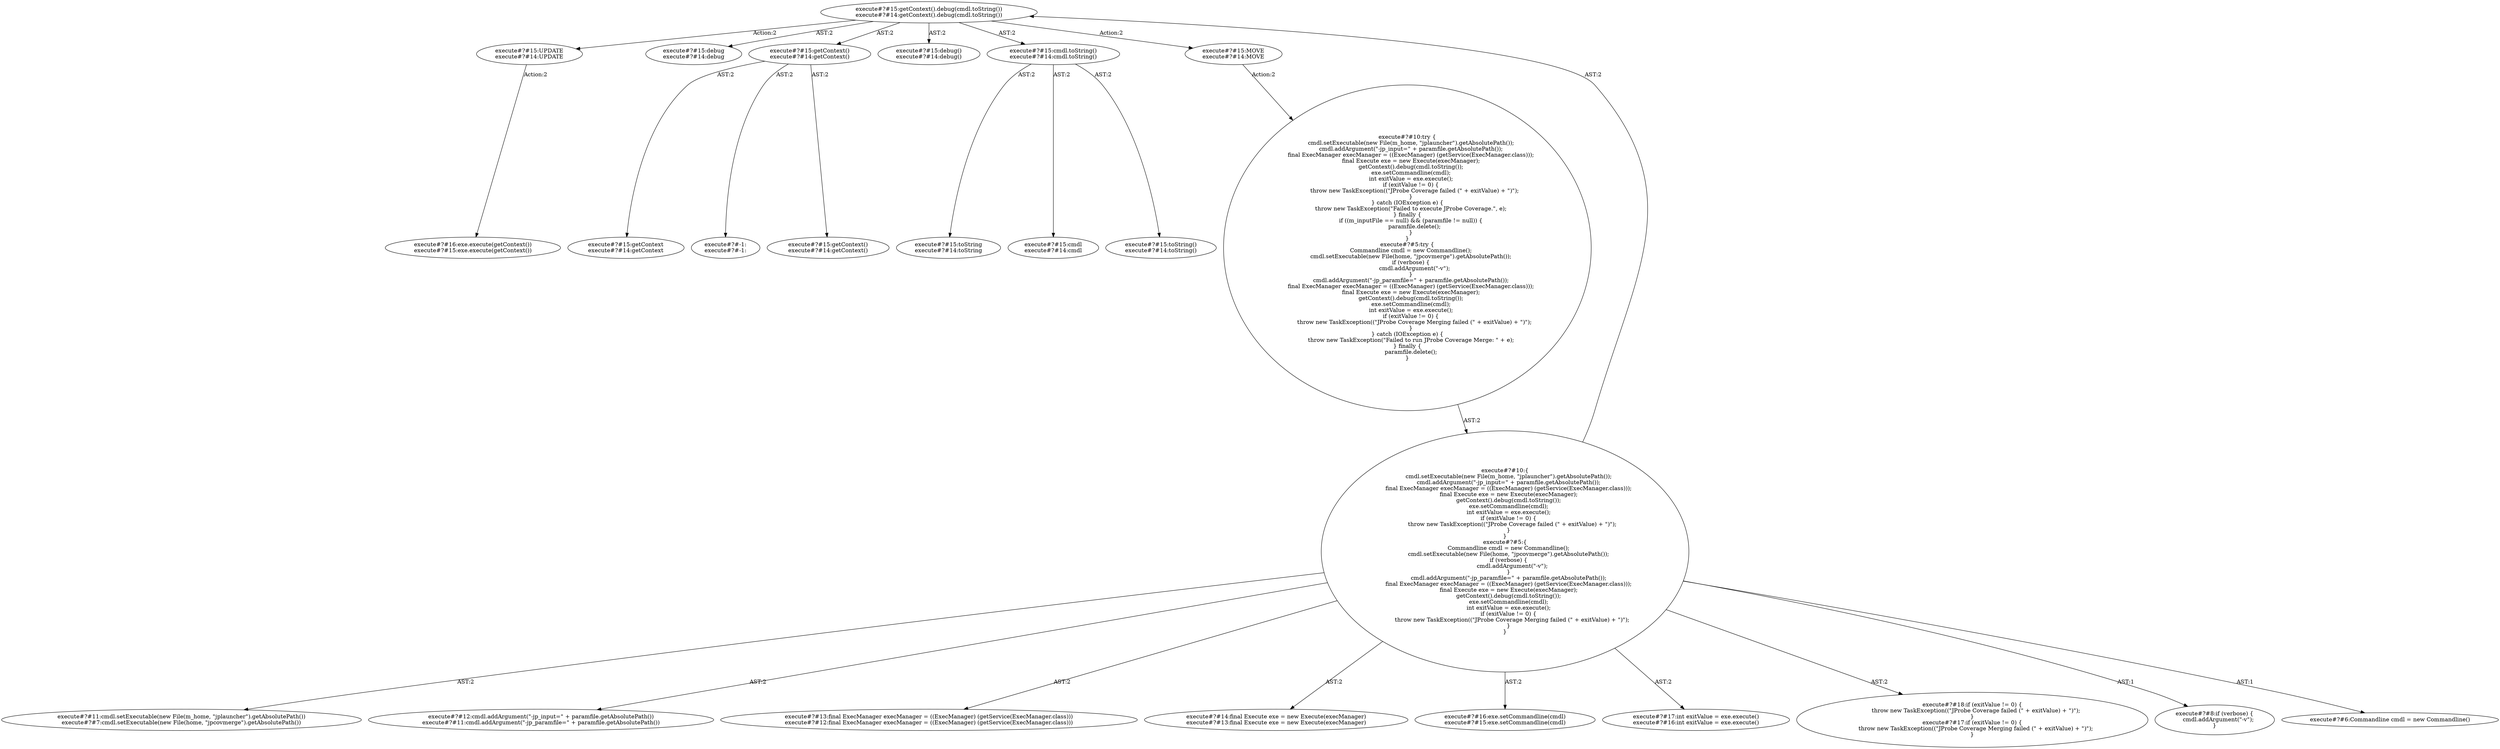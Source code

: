 digraph "Pattern" {
0 [label="execute#?#15:UPDATE
execute#?#14:UPDATE" shape=ellipse]
1 [label="execute#?#15:getContext().debug(cmdl.toString())
execute#?#14:getContext().debug(cmdl.toString())" shape=ellipse]
2 [label="execute#?#10:\{
    cmdl.setExecutable(new File(m_home, \"jplauncher\").getAbsolutePath());
    cmdl.addArgument(\"-jp_input=\" + paramfile.getAbsolutePath());
    final ExecManager execManager = ((ExecManager) (getService(ExecManager.class)));
    final Execute exe = new Execute(execManager);
    getContext().debug(cmdl.toString());
    exe.setCommandline(cmdl);
    int exitValue = exe.execute();
    if (exitValue != 0) \{
        throw new TaskException((\"JProbe Coverage failed (\" + exitValue) + \")\");
    \}
\}
execute#?#5:\{
    Commandline cmdl = new Commandline();
    cmdl.setExecutable(new File(home, \"jpcovmerge\").getAbsolutePath());
    if (verbose) \{
        cmdl.addArgument(\"-v\");
    \}
    cmdl.addArgument(\"-jp_paramfile=\" + paramfile.getAbsolutePath());
    final ExecManager execManager = ((ExecManager) (getService(ExecManager.class)));
    final Execute exe = new Execute(execManager);
    getContext().debug(cmdl.toString());
    exe.setCommandline(cmdl);
    int exitValue = exe.execute();
    if (exitValue != 0) \{
        throw new TaskException((\"JProbe Coverage Merging failed (\" + exitValue) + \")\");
    \}
\}" shape=ellipse]
3 [label="execute#?#10:try \{
    cmdl.setExecutable(new File(m_home, \"jplauncher\").getAbsolutePath());
    cmdl.addArgument(\"-jp_input=\" + paramfile.getAbsolutePath());
    final ExecManager execManager = ((ExecManager) (getService(ExecManager.class)));
    final Execute exe = new Execute(execManager);
    getContext().debug(cmdl.toString());
    exe.setCommandline(cmdl);
    int exitValue = exe.execute();
    if (exitValue != 0) \{
        throw new TaskException((\"JProbe Coverage failed (\" + exitValue) + \")\");
    \}
\} catch (IOException e) \{
    throw new TaskException(\"Failed to execute JProbe Coverage.\", e);
\} finally \{
    if ((m_inputFile == null) && (paramfile != null)) \{
        paramfile.delete();
    \}
\}
execute#?#5:try \{
    Commandline cmdl = new Commandline();
    cmdl.setExecutable(new File(home, \"jpcovmerge\").getAbsolutePath());
    if (verbose) \{
        cmdl.addArgument(\"-v\");
    \}
    cmdl.addArgument(\"-jp_paramfile=\" + paramfile.getAbsolutePath());
    final ExecManager execManager = ((ExecManager) (getService(ExecManager.class)));
    final Execute exe = new Execute(execManager);
    getContext().debug(cmdl.toString());
    exe.setCommandline(cmdl);
    int exitValue = exe.execute();
    if (exitValue != 0) \{
        throw new TaskException((\"JProbe Coverage Merging failed (\" + exitValue) + \")\");
    \}
\} catch (IOException e) \{
    throw new TaskException(\"Failed to run JProbe Coverage Merge: \" + e);
\} finally \{
    paramfile.delete();
\}" shape=ellipse]
4 [label="execute#?#11:cmdl.setExecutable(new File(m_home, \"jplauncher\").getAbsolutePath())
execute#?#7:cmdl.setExecutable(new File(home, \"jpcovmerge\").getAbsolutePath())" shape=ellipse]
5 [label="execute#?#12:cmdl.addArgument(\"-jp_input=\" + paramfile.getAbsolutePath())
execute#?#11:cmdl.addArgument(\"-jp_paramfile=\" + paramfile.getAbsolutePath())" shape=ellipse]
6 [label="execute#?#13:final ExecManager execManager = ((ExecManager) (getService(ExecManager.class)))
execute#?#12:final ExecManager execManager = ((ExecManager) (getService(ExecManager.class)))" shape=ellipse]
7 [label="execute#?#14:final Execute exe = new Execute(execManager)
execute#?#13:final Execute exe = new Execute(execManager)" shape=ellipse]
8 [label="execute#?#16:exe.setCommandline(cmdl)
execute#?#15:exe.setCommandline(cmdl)" shape=ellipse]
9 [label="execute#?#17:int exitValue = exe.execute()
execute#?#16:int exitValue = exe.execute()" shape=ellipse]
10 [label="execute#?#18:if (exitValue != 0) \{
    throw new TaskException((\"JProbe Coverage failed (\" + exitValue) + \")\");
\}
execute#?#17:if (exitValue != 0) \{
    throw new TaskException((\"JProbe Coverage Merging failed (\" + exitValue) + \")\");
\}" shape=ellipse]
11 [label="execute#?#15:debug
execute#?#14:debug" shape=ellipse]
12 [label="execute#?#15:getContext()
execute#?#14:getContext()" shape=ellipse]
13 [label="execute#?#15:getContext
execute#?#14:getContext" shape=ellipse]
14 [label="execute#?#-1:
execute#?#-1:" shape=ellipse]
15 [label="execute#?#15:getContext()
execute#?#14:getContext()" shape=ellipse]
16 [label="execute#?#15:debug()
execute#?#14:debug()" shape=ellipse]
17 [label="execute#?#15:cmdl.toString()
execute#?#14:cmdl.toString()" shape=ellipse]
18 [label="execute#?#15:toString
execute#?#14:toString" shape=ellipse]
19 [label="execute#?#15:cmdl
execute#?#14:cmdl" shape=ellipse]
20 [label="execute#?#15:toString()
execute#?#14:toString()" shape=ellipse]
21 [label="execute#?#15:MOVE
execute#?#14:MOVE" shape=ellipse]
22 [label="execute#?#16:exe.execute(getContext())
execute#?#15:exe.execute(getContext())" shape=ellipse]
23 [label="execute#?#8:if (verbose) \{
    cmdl.addArgument(\"-v\");
\}" shape=ellipse]
24 [label="execute#?#6:Commandline cmdl = new Commandline()" shape=ellipse]
0 -> 22 [label="Action:2"];
1 -> 0 [label="Action:2"];
1 -> 11 [label="AST:2"];
1 -> 12 [label="AST:2"];
1 -> 16 [label="AST:2"];
1 -> 17 [label="AST:2"];
1 -> 21 [label="Action:2"];
2 -> 1 [label="AST:2"];
2 -> 4 [label="AST:2"];
2 -> 5 [label="AST:2"];
2 -> 6 [label="AST:2"];
2 -> 7 [label="AST:2"];
2 -> 8 [label="AST:2"];
2 -> 9 [label="AST:2"];
2 -> 10 [label="AST:2"];
2 -> 23 [label="AST:1"];
2 -> 24 [label="AST:1"];
3 -> 2 [label="AST:2"];
12 -> 13 [label="AST:2"];
12 -> 14 [label="AST:2"];
12 -> 15 [label="AST:2"];
17 -> 18 [label="AST:2"];
17 -> 19 [label="AST:2"];
17 -> 20 [label="AST:2"];
21 -> 3 [label="Action:2"];
}